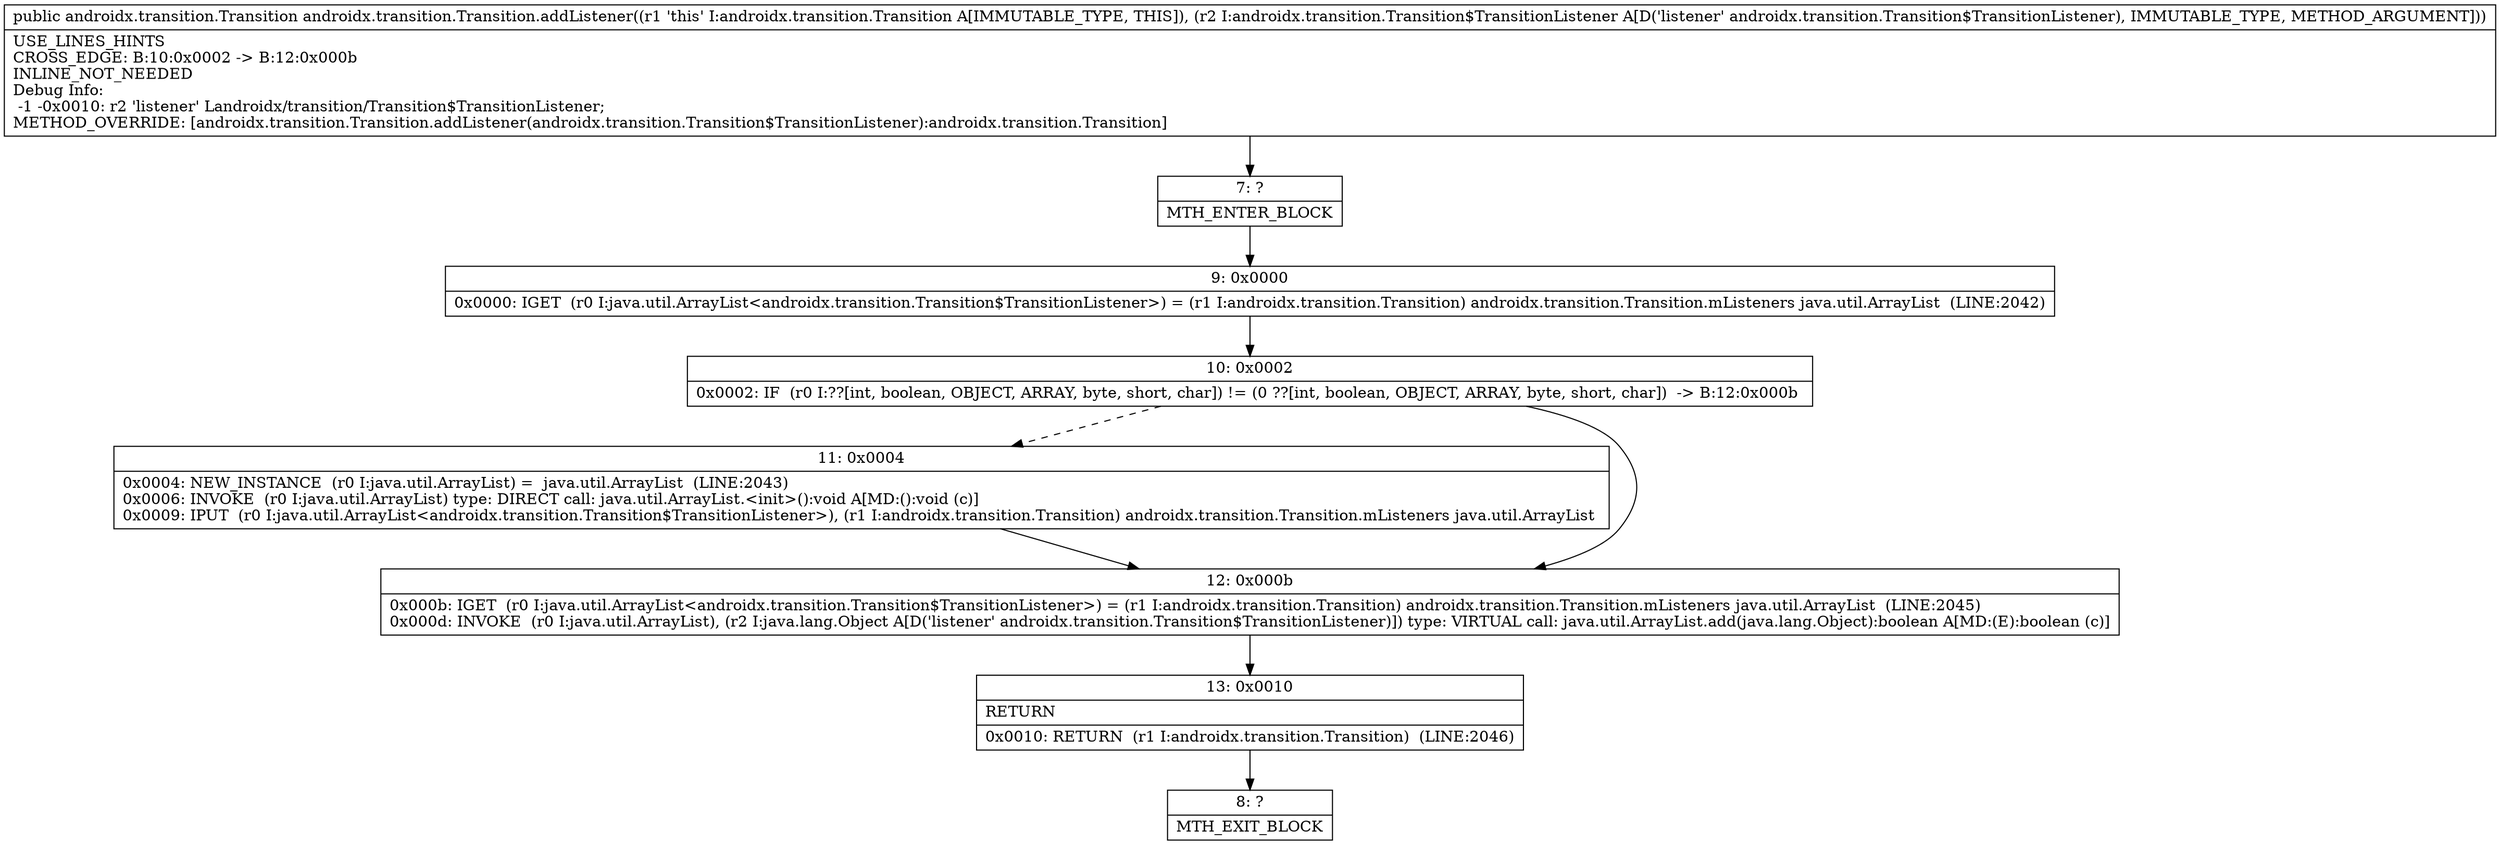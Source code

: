 digraph "CFG forandroidx.transition.Transition.addListener(Landroidx\/transition\/Transition$TransitionListener;)Landroidx\/transition\/Transition;" {
Node_7 [shape=record,label="{7\:\ ?|MTH_ENTER_BLOCK\l}"];
Node_9 [shape=record,label="{9\:\ 0x0000|0x0000: IGET  (r0 I:java.util.ArrayList\<androidx.transition.Transition$TransitionListener\>) = (r1 I:androidx.transition.Transition) androidx.transition.Transition.mListeners java.util.ArrayList  (LINE:2042)\l}"];
Node_10 [shape=record,label="{10\:\ 0x0002|0x0002: IF  (r0 I:??[int, boolean, OBJECT, ARRAY, byte, short, char]) != (0 ??[int, boolean, OBJECT, ARRAY, byte, short, char])  \-\> B:12:0x000b \l}"];
Node_11 [shape=record,label="{11\:\ 0x0004|0x0004: NEW_INSTANCE  (r0 I:java.util.ArrayList) =  java.util.ArrayList  (LINE:2043)\l0x0006: INVOKE  (r0 I:java.util.ArrayList) type: DIRECT call: java.util.ArrayList.\<init\>():void A[MD:():void (c)]\l0x0009: IPUT  (r0 I:java.util.ArrayList\<androidx.transition.Transition$TransitionListener\>), (r1 I:androidx.transition.Transition) androidx.transition.Transition.mListeners java.util.ArrayList \l}"];
Node_12 [shape=record,label="{12\:\ 0x000b|0x000b: IGET  (r0 I:java.util.ArrayList\<androidx.transition.Transition$TransitionListener\>) = (r1 I:androidx.transition.Transition) androidx.transition.Transition.mListeners java.util.ArrayList  (LINE:2045)\l0x000d: INVOKE  (r0 I:java.util.ArrayList), (r2 I:java.lang.Object A[D('listener' androidx.transition.Transition$TransitionListener)]) type: VIRTUAL call: java.util.ArrayList.add(java.lang.Object):boolean A[MD:(E):boolean (c)]\l}"];
Node_13 [shape=record,label="{13\:\ 0x0010|RETURN\l|0x0010: RETURN  (r1 I:androidx.transition.Transition)  (LINE:2046)\l}"];
Node_8 [shape=record,label="{8\:\ ?|MTH_EXIT_BLOCK\l}"];
MethodNode[shape=record,label="{public androidx.transition.Transition androidx.transition.Transition.addListener((r1 'this' I:androidx.transition.Transition A[IMMUTABLE_TYPE, THIS]), (r2 I:androidx.transition.Transition$TransitionListener A[D('listener' androidx.transition.Transition$TransitionListener), IMMUTABLE_TYPE, METHOD_ARGUMENT]))  | USE_LINES_HINTS\lCROSS_EDGE: B:10:0x0002 \-\> B:12:0x000b\lINLINE_NOT_NEEDED\lDebug Info:\l  \-1 \-0x0010: r2 'listener' Landroidx\/transition\/Transition$TransitionListener;\lMETHOD_OVERRIDE: [androidx.transition.Transition.addListener(androidx.transition.Transition$TransitionListener):androidx.transition.Transition]\l}"];
MethodNode -> Node_7;Node_7 -> Node_9;
Node_9 -> Node_10;
Node_10 -> Node_11[style=dashed];
Node_10 -> Node_12;
Node_11 -> Node_12;
Node_12 -> Node_13;
Node_13 -> Node_8;
}

